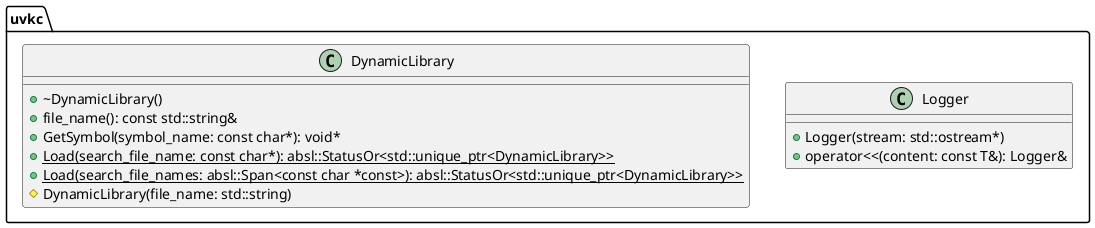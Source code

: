 @startuml
namespace uvkc {
  class Logger {
    + Logger(stream: std::ostream*)
    + operator<<(content: const T&): Logger&
  }
  class DynamicLibrary {
    + ~DynamicLibrary()
    + file_name(): const std::string&
    + GetSymbol(symbol_name: const char*): void*
    + {static} Load(search_file_name: const char*): absl::StatusOr<std::unique_ptr<DynamicLibrary>>
    + {static} Load(search_file_names: absl::Span<const char *const>): absl::StatusOr<std::unique_ptr<DynamicLibrary>>
    # DynamicLibrary(file_name: std::string)
  }
}
@enduml

